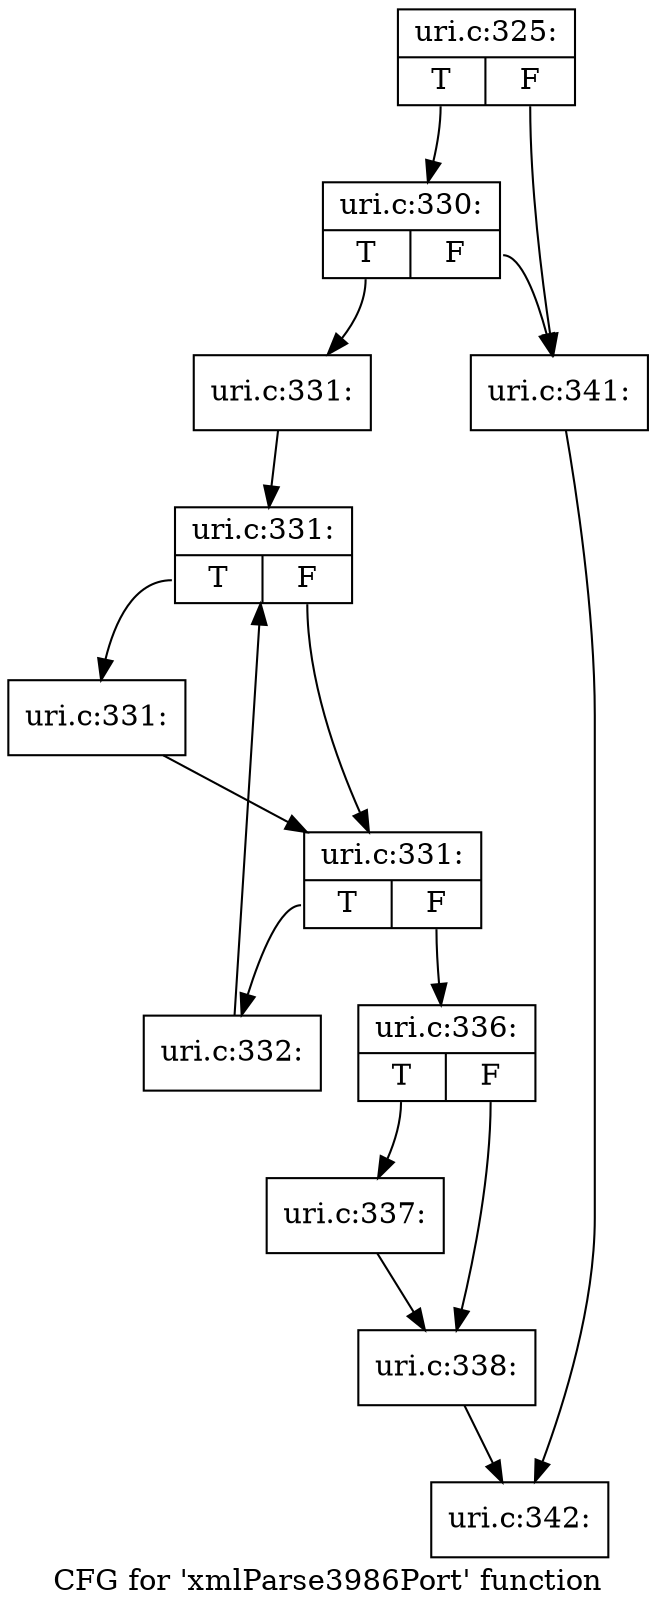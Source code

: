 digraph "CFG for 'xmlParse3986Port' function" {
	label="CFG for 'xmlParse3986Port' function";

	Node0x5561d68c24c0 [shape=record,label="{uri.c:325:|{<s0>T|<s1>F}}"];
	Node0x5561d68c24c0:s0 -> Node0x5561d68d9200;
	Node0x5561d68c24c0:s1 -> Node0x5561d68d91b0;
	Node0x5561d68d9200 [shape=record,label="{uri.c:330:|{<s0>T|<s1>F}}"];
	Node0x5561d68d9200:s0 -> Node0x5561d68d9160;
	Node0x5561d68d9200:s1 -> Node0x5561d68d91b0;
	Node0x5561d68d9160 [shape=record,label="{uri.c:331:}"];
	Node0x5561d68d9160 -> Node0x5561d68d97e0;
	Node0x5561d68d97e0 [shape=record,label="{uri.c:331:|{<s0>T|<s1>F}}"];
	Node0x5561d68d97e0:s0 -> Node0x5561d68d9a70;
	Node0x5561d68d97e0:s1 -> Node0x5561d68d9a20;
	Node0x5561d68d9a70 [shape=record,label="{uri.c:331:}"];
	Node0x5561d68d9a70 -> Node0x5561d68d9a20;
	Node0x5561d68d9a20 [shape=record,label="{uri.c:331:|{<s0>T|<s1>F}}"];
	Node0x5561d68d9a20:s0 -> Node0x5561d68d9f00;
	Node0x5561d68d9a20:s1 -> Node0x5561d68d99a0;
	Node0x5561d68d9f00 [shape=record,label="{uri.c:332:}"];
	Node0x5561d68d9f00 -> Node0x5561d68d97e0;
	Node0x5561d68d99a0 [shape=record,label="{uri.c:336:|{<s0>T|<s1>F}}"];
	Node0x5561d68d99a0:s0 -> Node0x5561d68da880;
	Node0x5561d68d99a0:s1 -> Node0x5561d68da8d0;
	Node0x5561d68da880 [shape=record,label="{uri.c:337:}"];
	Node0x5561d68da880 -> Node0x5561d68da8d0;
	Node0x5561d68da8d0 [shape=record,label="{uri.c:338:}"];
	Node0x5561d68da8d0 -> Node0x5561d68c2510;
	Node0x5561d68d91b0 [shape=record,label="{uri.c:341:}"];
	Node0x5561d68d91b0 -> Node0x5561d68c2510;
	Node0x5561d68c2510 [shape=record,label="{uri.c:342:}"];
}
